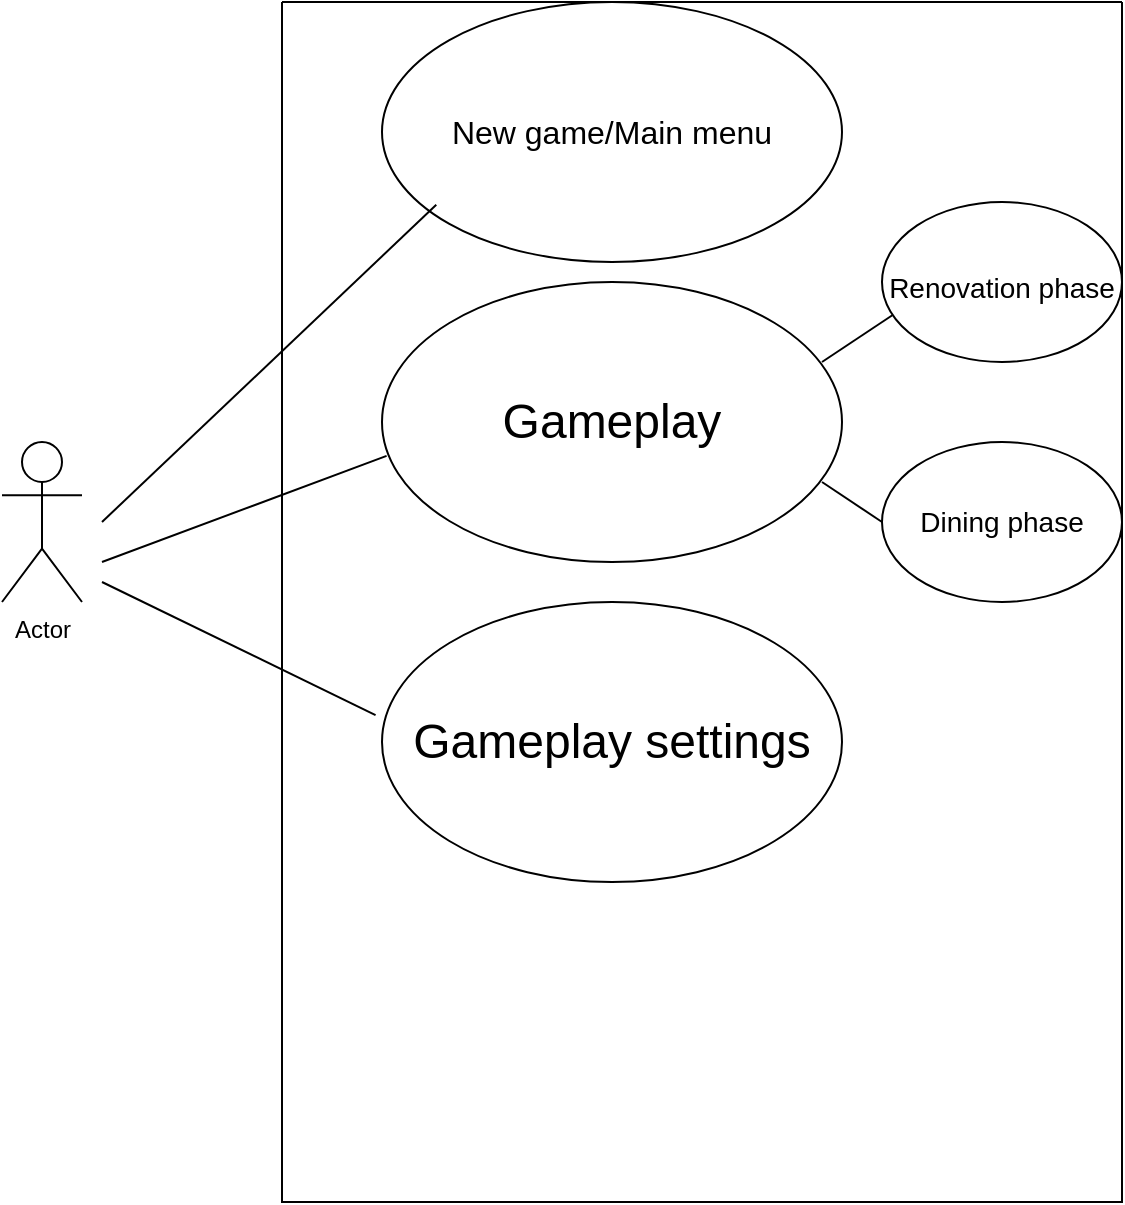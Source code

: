 <mxfile version="20.6.0" type="device"><diagram id="4pnwxT8Jr6PgjWFXuMfJ" name="Page-1"><mxGraphModel dx="1278" dy="579" grid="1" gridSize="10" guides="1" tooltips="1" connect="1" arrows="1" fold="1" page="1" pageScale="1" pageWidth="850" pageHeight="1100" math="0" shadow="0"><root><mxCell id="0"/><mxCell id="1" parent="0"/><mxCell id="FR_ScqxF3M0aErKBmypg-3" value="Actor" style="shape=umlActor;verticalLabelPosition=bottom;verticalAlign=top;html=1;outlineConnect=0;" vertex="1" parent="1"><mxGeometry x="80" y="220" width="40" height="80" as="geometry"/></mxCell><mxCell id="FR_ScqxF3M0aErKBmypg-5" value="" style="swimlane;startSize=0;" vertex="1" parent="1"><mxGeometry x="220" width="420" height="600" as="geometry"><mxRectangle x="220" y="-40" width="50" height="40" as="alternateBounds"/></mxGeometry></mxCell><mxCell id="FR_ScqxF3M0aErKBmypg-6" value="&lt;font size=&quot;3&quot;&gt;New game/Main menu&lt;/font&gt;" style="ellipse;whiteSpace=wrap;html=1;" vertex="1" parent="FR_ScqxF3M0aErKBmypg-5"><mxGeometry x="50" width="230" height="130" as="geometry"/></mxCell><mxCell id="FR_ScqxF3M0aErKBmypg-7" value="" style="endArrow=none;html=1;rounded=0;entryX=0.118;entryY=0.78;entryDx=0;entryDy=0;entryPerimeter=0;" edge="1" parent="FR_ScqxF3M0aErKBmypg-5" target="FR_ScqxF3M0aErKBmypg-6"><mxGeometry width="50" height="50" relative="1" as="geometry"><mxPoint x="-90" y="260" as="sourcePoint"/><mxPoint x="30" y="150" as="targetPoint"/></mxGeometry></mxCell><mxCell id="FR_ScqxF3M0aErKBmypg-8" value="Gameplay" style="ellipse;whiteSpace=wrap;html=1;fontSize=24;" vertex="1" parent="FR_ScqxF3M0aErKBmypg-5"><mxGeometry x="50" y="140" width="230" height="140" as="geometry"/></mxCell><mxCell id="FR_ScqxF3M0aErKBmypg-10" value="" style="endArrow=none;html=1;rounded=0;fontSize=24;entryX=0.043;entryY=0.708;entryDx=0;entryDy=0;entryPerimeter=0;" edge="1" parent="FR_ScqxF3M0aErKBmypg-5" target="FR_ScqxF3M0aErKBmypg-11"><mxGeometry width="50" height="50" relative="1" as="geometry"><mxPoint x="270" y="180" as="sourcePoint"/><mxPoint x="300" y="160" as="targetPoint"/></mxGeometry></mxCell><mxCell id="FR_ScqxF3M0aErKBmypg-11" value="&lt;font style=&quot;font-size: 14px;&quot;&gt;Renovation phase&lt;/font&gt;" style="ellipse;whiteSpace=wrap;html=1;fontSize=24;" vertex="1" parent="FR_ScqxF3M0aErKBmypg-5"><mxGeometry x="300" y="100" width="120" height="80" as="geometry"/></mxCell><mxCell id="FR_ScqxF3M0aErKBmypg-12" value="&lt;font style=&quot;font-size: 14px;&quot;&gt;Dining phase&lt;/font&gt;" style="ellipse;whiteSpace=wrap;html=1;fontSize=6;" vertex="1" parent="FR_ScqxF3M0aErKBmypg-5"><mxGeometry x="300" y="220" width="120" height="80" as="geometry"/></mxCell><mxCell id="FR_ScqxF3M0aErKBmypg-13" value="" style="endArrow=none;html=1;rounded=0;fontSize=14;" edge="1" parent="FR_ScqxF3M0aErKBmypg-5"><mxGeometry width="50" height="50" relative="1" as="geometry"><mxPoint x="270" y="240" as="sourcePoint"/><mxPoint x="300" y="260" as="targetPoint"/></mxGeometry></mxCell><mxCell id="FR_ScqxF3M0aErKBmypg-15" value="&lt;font style=&quot;font-size: 24px;&quot;&gt;Gameplay settings&lt;/font&gt;" style="ellipse;whiteSpace=wrap;html=1;fontSize=14;" vertex="1" parent="FR_ScqxF3M0aErKBmypg-5"><mxGeometry x="50" y="300" width="230" height="140" as="geometry"/></mxCell><mxCell id="FR_ScqxF3M0aErKBmypg-16" value="" style="endArrow=none;html=1;rounded=0;fontSize=24;exitX=-0.014;exitY=0.404;exitDx=0;exitDy=0;exitPerimeter=0;" edge="1" parent="FR_ScqxF3M0aErKBmypg-5" source="FR_ScqxF3M0aErKBmypg-15"><mxGeometry width="50" height="50" relative="1" as="geometry"><mxPoint x="20" y="390" as="sourcePoint"/><mxPoint x="-90" y="290" as="targetPoint"/></mxGeometry></mxCell><mxCell id="FR_ScqxF3M0aErKBmypg-9" value="" style="endArrow=none;html=1;rounded=0;fontSize=24;entryX=0.01;entryY=0.621;entryDx=0;entryDy=0;entryPerimeter=0;" edge="1" parent="1" target="FR_ScqxF3M0aErKBmypg-8"><mxGeometry width="50" height="50" relative="1" as="geometry"><mxPoint x="130" y="280" as="sourcePoint"/><mxPoint x="190" y="230" as="targetPoint"/></mxGeometry></mxCell></root></mxGraphModel></diagram></mxfile>